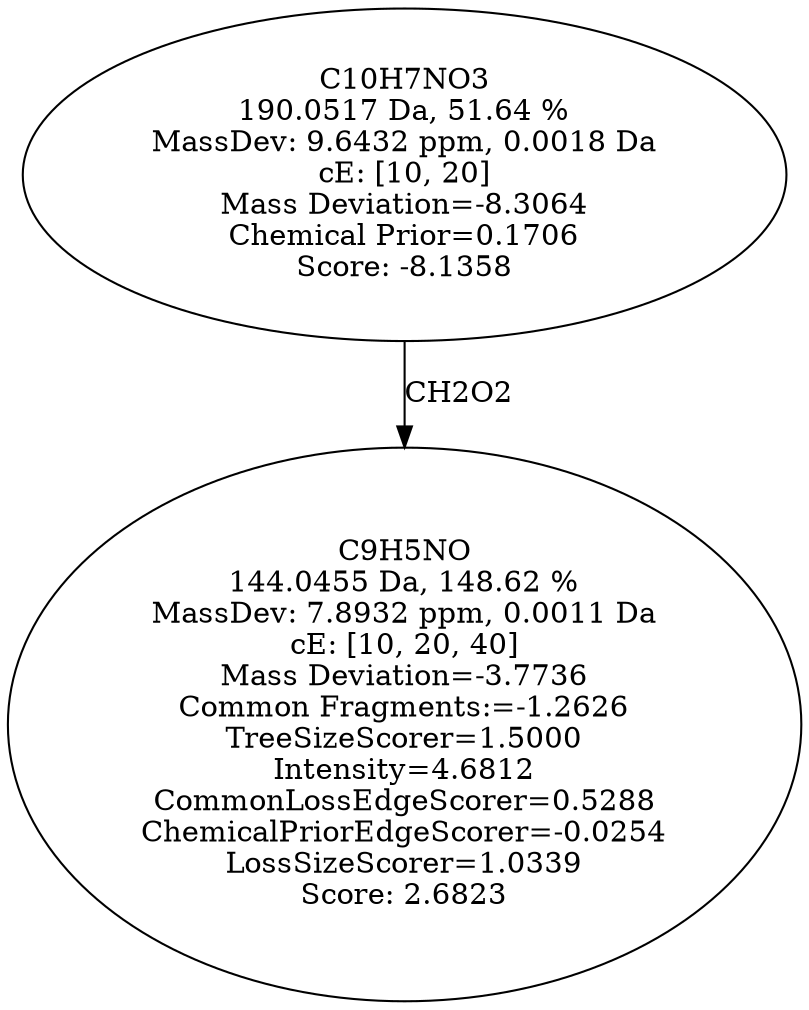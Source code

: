 strict digraph {
v1 [label="C9H5NO\n144.0455 Da, 148.62 %\nMassDev: 7.8932 ppm, 0.0011 Da\ncE: [10, 20, 40]\nMass Deviation=-3.7736\nCommon Fragments:=-1.2626\nTreeSizeScorer=1.5000\nIntensity=4.6812\nCommonLossEdgeScorer=0.5288\nChemicalPriorEdgeScorer=-0.0254\nLossSizeScorer=1.0339\nScore: 2.6823"];
v2 [label="C10H7NO3\n190.0517 Da, 51.64 %\nMassDev: 9.6432 ppm, 0.0018 Da\ncE: [10, 20]\nMass Deviation=-8.3064\nChemical Prior=0.1706\nScore: -8.1358"];
v2 -> v1 [label="CH2O2"];
}